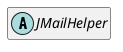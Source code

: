 @startuml
set namespaceSeparator \\
hide members
hide << alias >> circle

abstract class JMailHelper
@enduml
